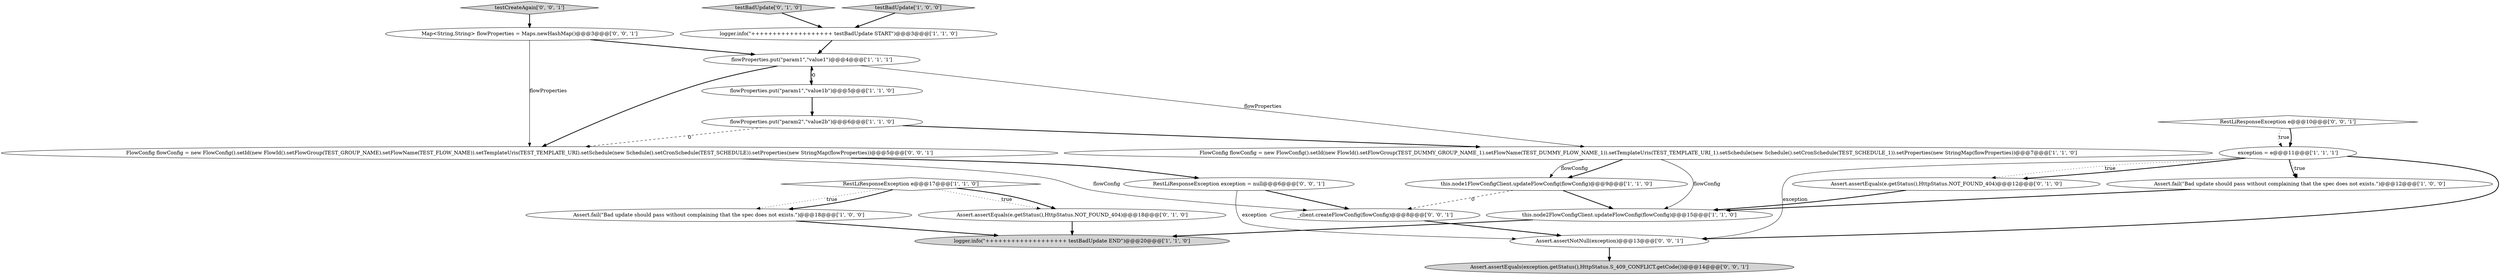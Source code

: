 digraph {
2 [style = filled, label = "flowProperties.put(\"param2\",\"value2b\")@@@6@@@['1', '1', '0']", fillcolor = white, shape = ellipse image = "AAA0AAABBB1BBB"];
7 [style = filled, label = "flowProperties.put(\"param1\",\"value1\")@@@4@@@['1', '1', '1']", fillcolor = white, shape = ellipse image = "AAA0AAABBB1BBB"];
14 [style = filled, label = "Assert.assertEquals(e.getStatus(),HttpStatus.NOT_FOUND_404)@@@12@@@['0', '1', '0']", fillcolor = white, shape = ellipse image = "AAA0AAABBB2BBB"];
8 [style = filled, label = "Assert.fail(\"Bad update should pass without complaining that the spec does not exists.\")@@@12@@@['1', '0', '0']", fillcolor = white, shape = ellipse image = "AAA0AAABBB1BBB"];
1 [style = filled, label = "FlowConfig flowConfig = new FlowConfig().setId(new FlowId().setFlowGroup(TEST_DUMMY_GROUP_NAME_1).setFlowName(TEST_DUMMY_FLOW_NAME_1)).setTemplateUris(TEST_TEMPLATE_URI_1).setSchedule(new Schedule().setCronSchedule(TEST_SCHEDULE_1)).setProperties(new StringMap(flowProperties))@@@7@@@['1', '1', '0']", fillcolor = white, shape = ellipse image = "AAA0AAABBB1BBB"];
20 [style = filled, label = "_client.createFlowConfig(flowConfig)@@@8@@@['0', '0', '1']", fillcolor = white, shape = ellipse image = "AAA0AAABBB3BBB"];
5 [style = filled, label = "this.node2FlowConfigClient.updateFlowConfig(flowConfig)@@@15@@@['1', '1', '0']", fillcolor = white, shape = ellipse image = "AAA0AAABBB1BBB"];
17 [style = filled, label = "Map<String,String> flowProperties = Maps.newHashMap()@@@3@@@['0', '0', '1']", fillcolor = white, shape = ellipse image = "AAA0AAABBB3BBB"];
13 [style = filled, label = "testBadUpdate['0', '1', '0']", fillcolor = lightgray, shape = diamond image = "AAA0AAABBB2BBB"];
19 [style = filled, label = "FlowConfig flowConfig = new FlowConfig().setId(new FlowId().setFlowGroup(TEST_GROUP_NAME).setFlowName(TEST_FLOW_NAME)).setTemplateUris(TEST_TEMPLATE_URI).setSchedule(new Schedule().setCronSchedule(TEST_SCHEDULE)).setProperties(new StringMap(flowProperties))@@@5@@@['0', '0', '1']", fillcolor = white, shape = ellipse image = "AAA0AAABBB3BBB"];
18 [style = filled, label = "RestLiResponseException e@@@10@@@['0', '0', '1']", fillcolor = white, shape = diamond image = "AAA0AAABBB3BBB"];
23 [style = filled, label = "Assert.assertEquals(exception.getStatus(),HttpStatus.S_409_CONFLICT.getCode())@@@14@@@['0', '0', '1']", fillcolor = lightgray, shape = ellipse image = "AAA0AAABBB3BBB"];
6 [style = filled, label = "this.node1FlowConfigClient.updateFlowConfig(flowConfig)@@@9@@@['1', '1', '0']", fillcolor = white, shape = ellipse image = "AAA0AAABBB1BBB"];
11 [style = filled, label = "flowProperties.put(\"param1\",\"value1b\")@@@5@@@['1', '1', '0']", fillcolor = white, shape = ellipse image = "AAA0AAABBB1BBB"];
10 [style = filled, label = "exception = e@@@11@@@['1', '1', '1']", fillcolor = white, shape = ellipse image = "AAA0AAABBB1BBB"];
3 [style = filled, label = "RestLiResponseException e@@@17@@@['1', '1', '0']", fillcolor = white, shape = diamond image = "AAA0AAABBB1BBB"];
15 [style = filled, label = "Assert.assertEquals(e.getStatus(),HttpStatus.NOT_FOUND_404)@@@18@@@['0', '1', '0']", fillcolor = white, shape = ellipse image = "AAA0AAABBB2BBB"];
9 [style = filled, label = "logger.info(\"+++++++++++++++++++ testBadUpdate START\")@@@3@@@['1', '1', '0']", fillcolor = white, shape = ellipse image = "AAA0AAABBB1BBB"];
22 [style = filled, label = "RestLiResponseException exception = null@@@6@@@['0', '0', '1']", fillcolor = white, shape = ellipse image = "AAA0AAABBB3BBB"];
0 [style = filled, label = "testBadUpdate['1', '0', '0']", fillcolor = lightgray, shape = diamond image = "AAA0AAABBB1BBB"];
21 [style = filled, label = "Assert.assertNotNull(exception)@@@13@@@['0', '0', '1']", fillcolor = white, shape = ellipse image = "AAA0AAABBB3BBB"];
16 [style = filled, label = "testCreateAgain['0', '0', '1']", fillcolor = lightgray, shape = diamond image = "AAA0AAABBB3BBB"];
4 [style = filled, label = "logger.info(\"+++++++++++++++++++ testBadUpdate END\")@@@20@@@['1', '1', '0']", fillcolor = lightgray, shape = ellipse image = "AAA0AAABBB1BBB"];
12 [style = filled, label = "Assert.fail(\"Bad update should pass without complaining that the spec does not exists.\")@@@18@@@['1', '0', '0']", fillcolor = white, shape = ellipse image = "AAA0AAABBB1BBB"];
14->5 [style = bold, label=""];
3->12 [style = dotted, label="true"];
10->21 [style = bold, label=""];
3->15 [style = dotted, label="true"];
8->5 [style = bold, label=""];
6->20 [style = dashed, label="0"];
12->4 [style = bold, label=""];
15->4 [style = bold, label=""];
17->19 [style = solid, label="flowProperties"];
0->9 [style = bold, label=""];
10->8 [style = bold, label=""];
19->22 [style = bold, label=""];
22->20 [style = bold, label=""];
7->11 [style = bold, label=""];
1->6 [style = bold, label=""];
11->2 [style = bold, label=""];
5->4 [style = bold, label=""];
7->1 [style = solid, label="flowProperties"];
1->5 [style = solid, label="flowConfig"];
22->21 [style = solid, label="exception"];
19->20 [style = solid, label="flowConfig"];
20->21 [style = bold, label=""];
2->19 [style = dashed, label="0"];
3->12 [style = bold, label=""];
10->8 [style = dotted, label="true"];
10->21 [style = solid, label="exception"];
18->10 [style = bold, label=""];
2->1 [style = bold, label=""];
11->7 [style = dashed, label="0"];
1->6 [style = solid, label="flowConfig"];
6->5 [style = bold, label=""];
3->15 [style = bold, label=""];
18->10 [style = dotted, label="true"];
16->17 [style = bold, label=""];
13->9 [style = bold, label=""];
7->19 [style = bold, label=""];
17->7 [style = bold, label=""];
21->23 [style = bold, label=""];
10->14 [style = dotted, label="true"];
10->14 [style = bold, label=""];
9->7 [style = bold, label=""];
}
